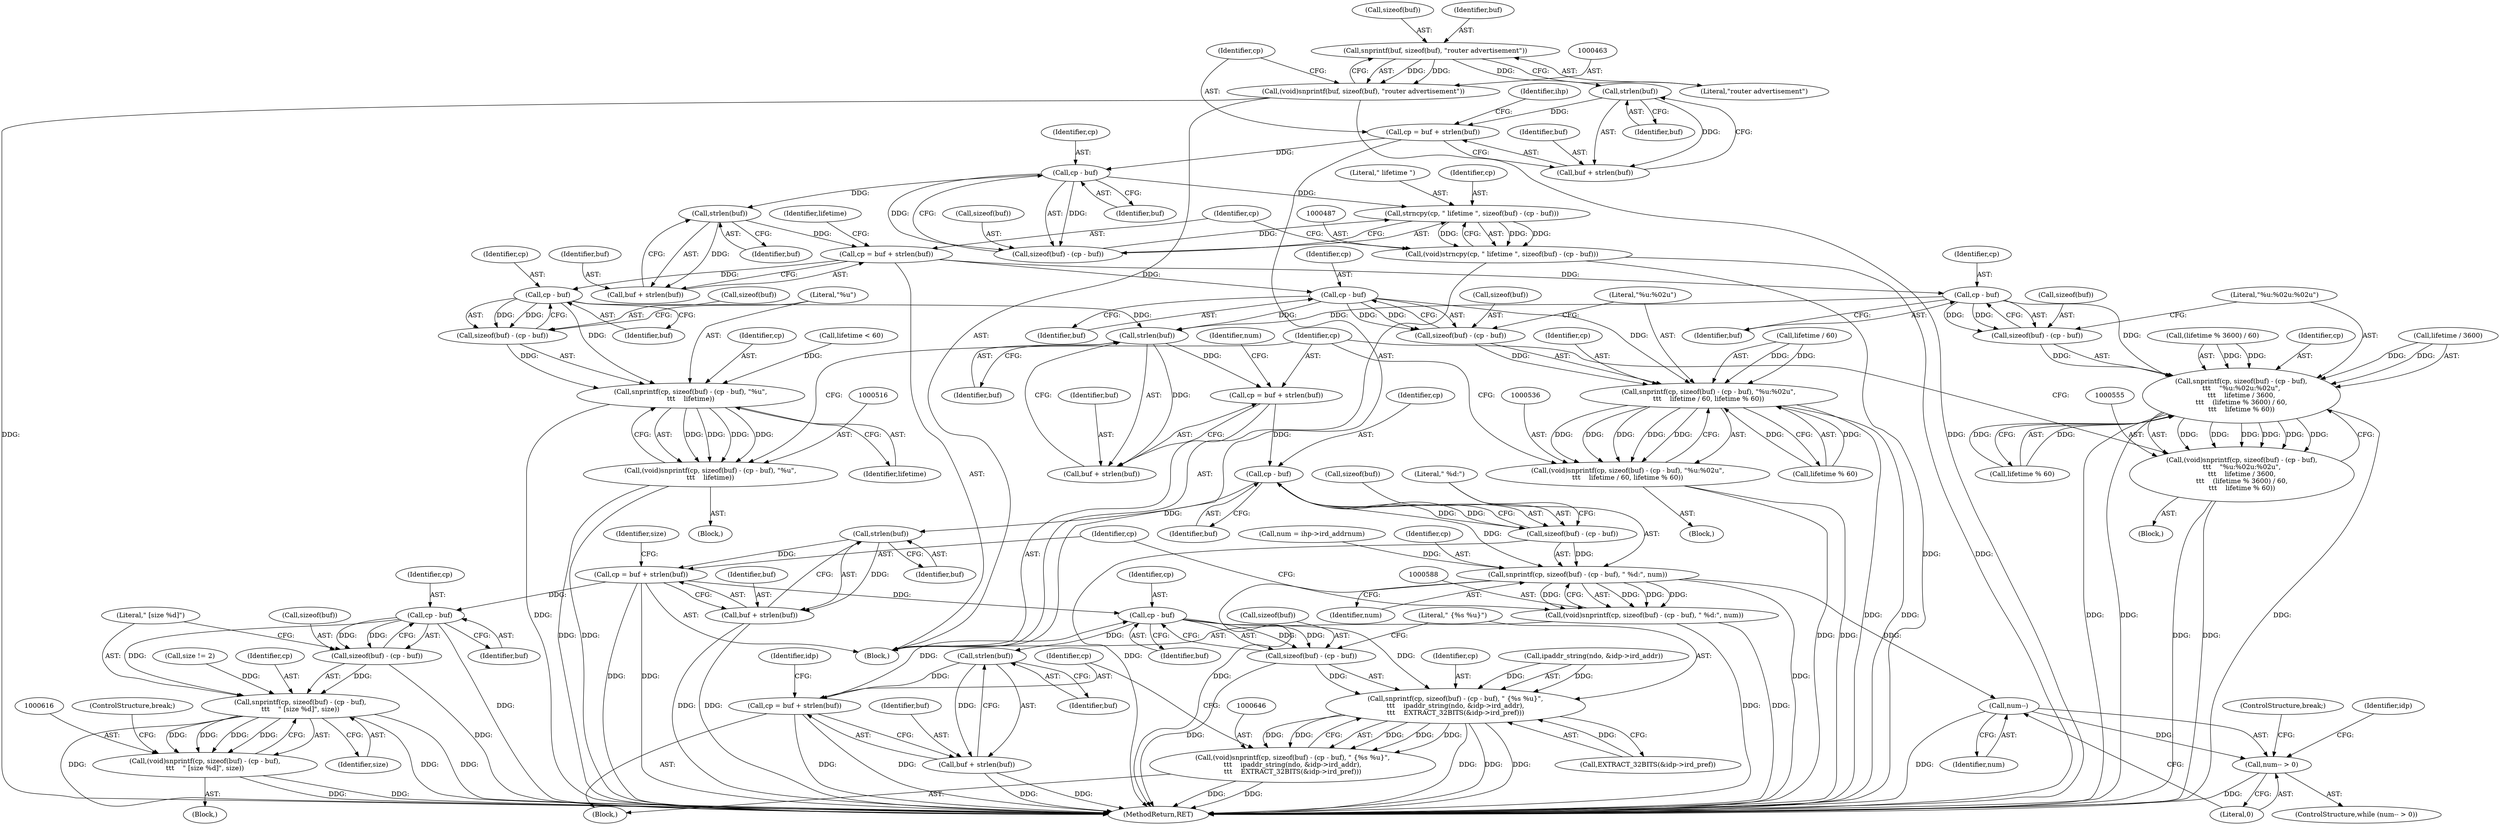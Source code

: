 digraph "0_tcpdump_2b62d1dda41590db29368ec7ba5f4faf3464765a@API" {
"1000464" [label="(Call,snprintf(buf, sizeof(buf), \"router advertisement\"))"];
"1000462" [label="(Call,(void)snprintf(buf, sizeof(buf), \"router advertisement\"))"];
"1000473" [label="(Call,strlen(buf))"];
"1000469" [label="(Call,cp = buf + strlen(buf))"];
"1000494" [label="(Call,cp - buf)"];
"1000488" [label="(Call,strncpy(cp, \" lifetime \", sizeof(buf) - (cp - buf)))"];
"1000486" [label="(Call,(void)strncpy(cp, \" lifetime \", sizeof(buf) - (cp - buf)))"];
"1000491" [label="(Call,sizeof(buf) - (cp - buf))"];
"1000501" [label="(Call,strlen(buf))"];
"1000497" [label="(Call,cp = buf + strlen(buf))"];
"1000522" [label="(Call,cp - buf)"];
"1000517" [label="(Call,snprintf(cp, sizeof(buf) - (cp - buf), \"%u\",\n\t\t\t    lifetime))"];
"1000515" [label="(Call,(void)snprintf(cp, sizeof(buf) - (cp - buf), \"%u\",\n\t\t\t    lifetime))"];
"1000519" [label="(Call,sizeof(buf) - (cp - buf))"];
"1000580" [label="(Call,strlen(buf))"];
"1000576" [label="(Call,cp = buf + strlen(buf))"];
"1000594" [label="(Call,cp - buf)"];
"1000589" [label="(Call,snprintf(cp, sizeof(buf) - (cp - buf), \" %d:\", num))"];
"1000587" [label="(Call,(void)snprintf(cp, sizeof(buf) - (cp - buf), \" %d:\", num))"];
"1000638" [label="(Call,num--)"];
"1000637" [label="(Call,num-- > 0)"];
"1000591" [label="(Call,sizeof(buf) - (cp - buf))"];
"1000603" [label="(Call,strlen(buf))"];
"1000599" [label="(Call,cp = buf + strlen(buf))"];
"1000622" [label="(Call,cp - buf)"];
"1000617" [label="(Call,snprintf(cp, sizeof(buf) - (cp - buf),\n\t\t\t    \" [size %d]\", size))"];
"1000615" [label="(Call,(void)snprintf(cp, sizeof(buf) - (cp - buf),\n\t\t\t    \" [size %d]\", size))"];
"1000619" [label="(Call,sizeof(buf) - (cp - buf))"];
"1000652" [label="(Call,cp - buf)"];
"1000647" [label="(Call,snprintf(cp, sizeof(buf) - (cp - buf), \" {%s %u}\",\n\t\t\t    ipaddr_string(ndo, &idp->ird_addr),\n\t\t\t    EXTRACT_32BITS(&idp->ird_pref)))"];
"1000645" [label="(Call,(void)snprintf(cp, sizeof(buf) - (cp - buf), \" {%s %u}\",\n\t\t\t    ipaddr_string(ndo, &idp->ird_addr),\n\t\t\t    EXTRACT_32BITS(&idp->ird_pref)))"];
"1000649" [label="(Call,sizeof(buf) - (cp - buf))"];
"1000671" [label="(Call,strlen(buf))"];
"1000667" [label="(Call,cp = buf + strlen(buf))"];
"1000669" [label="(Call,buf + strlen(buf))"];
"1000601" [label="(Call,buf + strlen(buf))"];
"1000578" [label="(Call,buf + strlen(buf))"];
"1000542" [label="(Call,cp - buf)"];
"1000537" [label="(Call,snprintf(cp, sizeof(buf) - (cp - buf), \"%u:%02u\",\n\t\t\t    lifetime / 60, lifetime % 60))"];
"1000535" [label="(Call,(void)snprintf(cp, sizeof(buf) - (cp - buf), \"%u:%02u\",\n\t\t\t    lifetime / 60, lifetime % 60))"];
"1000539" [label="(Call,sizeof(buf) - (cp - buf))"];
"1000561" [label="(Call,cp - buf)"];
"1000556" [label="(Call,snprintf(cp, sizeof(buf) - (cp - buf),\n\t\t\t    \"%u:%02u:%02u\",\n\t\t\t    lifetime / 3600,\n\t\t\t    (lifetime % 3600) / 60,\n\t\t\t    lifetime % 60))"];
"1000554" [label="(Call,(void)snprintf(cp, sizeof(buf) - (cp - buf),\n\t\t\t    \"%u:%02u:%02u\",\n\t\t\t    lifetime / 3600,\n\t\t\t    (lifetime % 3600) / 60,\n\t\t\t    lifetime % 60))"];
"1000558" [label="(Call,sizeof(buf) - (cp - buf))"];
"1000499" [label="(Call,buf + strlen(buf))"];
"1000471" [label="(Call,buf + strlen(buf))"];
"1000490" [label="(Literal,\" lifetime \")"];
"1000649" [label="(Call,sizeof(buf) - (cp - buf))"];
"1000577" [label="(Identifier,cp)"];
"1000638" [label="(Call,num--)"];
"1000491" [label="(Call,sizeof(buf) - (cp - buf))"];
"1000672" [label="(Identifier,buf)"];
"1000606" [label="(Identifier,size)"];
"1000518" [label="(Identifier,cp)"];
"1000640" [label="(Literal,0)"];
"1000564" [label="(Literal,\"%u:%02u:%02u\")"];
"1000537" [label="(Call,snprintf(cp, sizeof(buf) - (cp - buf), \"%u:%02u\",\n\t\t\t    lifetime / 60, lifetime % 60))"];
"1000624" [label="(Identifier,buf)"];
"1000674" [label="(Identifier,idp)"];
"1000499" [label="(Call,buf + strlen(buf))"];
"1000561" [label="(Call,cp - buf)"];
"1000523" [label="(Identifier,cp)"];
"1000590" [label="(Identifier,cp)"];
"1000645" [label="(Call,(void)snprintf(cp, sizeof(buf) - (cp - buf), \" {%s %u}\",\n\t\t\t    ipaddr_string(ndo, &idp->ird_addr),\n\t\t\t    EXTRACT_32BITS(&idp->ird_pref)))"];
"1000636" [label="(ControlStructure,while (num-- > 0))"];
"1000611" [label="(Call,size != 2)"];
"1000647" [label="(Call,snprintf(cp, sizeof(buf) - (cp - buf), \" {%s %u}\",\n\t\t\t    ipaddr_string(ndo, &idp->ird_addr),\n\t\t\t    EXTRACT_32BITS(&idp->ird_pref)))"];
"1000486" [label="(Call,(void)strncpy(cp, \" lifetime \", sizeof(buf) - (cp - buf)))"];
"1000601" [label="(Call,buf + strlen(buf))"];
"1000517" [label="(Call,snprintf(cp, sizeof(buf) - (cp - buf), \"%u\",\n\t\t\t    lifetime))"];
"1000668" [label="(Identifier,cp)"];
"1000545" [label="(Literal,\"%u:%02u\")"];
"1000538" [label="(Identifier,cp)"];
"1000568" [label="(Call,(lifetime % 3600) / 60)"];
"1000471" [label="(Call,buf + strlen(buf))"];
"1000556" [label="(Call,snprintf(cp, sizeof(buf) - (cp - buf),\n\t\t\t    \"%u:%02u:%02u\",\n\t\t\t    lifetime / 3600,\n\t\t\t    (lifetime % 3600) / 60,\n\t\t\t    lifetime % 60))"];
"1000603" [label="(Call,strlen(buf))"];
"1000573" [label="(Call,lifetime % 60)"];
"1000600" [label="(Identifier,cp)"];
"1000641" [label="(Block,)"];
"1000596" [label="(Identifier,buf)"];
"1000592" [label="(Call,sizeof(buf))"];
"1001245" [label="(MethodReturn,RET)"];
"1000589" [label="(Call,snprintf(cp, sizeof(buf) - (cp - buf), \" %d:\", num))"];
"1000525" [label="(Literal,\"%u\")"];
"1000662" [label="(Call,EXTRACT_32BITS(&idp->ird_pref))"];
"1000474" [label="(Identifier,buf)"];
"1000543" [label="(Identifier,cp)"];
"1000563" [label="(Identifier,buf)"];
"1000597" [label="(Literal,\" %d:\")"];
"1000578" [label="(Call,buf + strlen(buf))"];
"1000544" [label="(Identifier,buf)"];
"1000626" [label="(Identifier,size)"];
"1000535" [label="(Call,(void)snprintf(cp, sizeof(buf) - (cp - buf), \"%u:%02u\",\n\t\t\t    lifetime / 60, lifetime % 60))"];
"1000464" [label="(Call,snprintf(buf, sizeof(buf), \"router advertisement\"))"];
"1000526" [label="(Identifier,lifetime)"];
"1000654" [label="(Identifier,buf)"];
"1000496" [label="(Identifier,buf)"];
"1000520" [label="(Call,sizeof(buf))"];
"1000546" [label="(Call,lifetime / 60)"];
"1000581" [label="(Identifier,buf)"];
"1000522" [label="(Call,cp - buf)"];
"1000498" [label="(Identifier,cp)"];
"1000637" [label="(Call,num-- > 0)"];
"1000639" [label="(Identifier,num)"];
"1000473" [label="(Call,strlen(buf))"];
"1000511" [label="(Call,lifetime < 60)"];
"1000648" [label="(Identifier,cp)"];
"1000470" [label="(Identifier,cp)"];
"1000515" [label="(Call,(void)snprintf(cp, sizeof(buf) - (cp - buf), \"%u\",\n\t\t\t    lifetime))"];
"1000558" [label="(Call,sizeof(buf) - (cp - buf))"];
"1000502" [label="(Identifier,buf)"];
"1000514" [label="(Block,)"];
"1000559" [label="(Call,sizeof(buf))"];
"1000587" [label="(Call,(void)snprintf(cp, sizeof(buf) - (cp - buf), \" %d:\", num))"];
"1000594" [label="(Call,cp - buf)"];
"1000489" [label="(Identifier,cp)"];
"1000488" [label="(Call,strncpy(cp, \" lifetime \", sizeof(buf) - (cp - buf)))"];
"1000554" [label="(Call,(void)snprintf(cp, sizeof(buf) - (cp - buf),\n\t\t\t    \"%u:%02u:%02u\",\n\t\t\t    lifetime / 3600,\n\t\t\t    (lifetime % 3600) / 60,\n\t\t\t    lifetime % 60))"];
"1000476" [label="(Identifier,ihp)"];
"1000472" [label="(Identifier,buf)"];
"1000580" [label="(Call,strlen(buf))"];
"1000622" [label="(Call,cp - buf)"];
"1000504" [label="(Identifier,lifetime)"];
"1000466" [label="(Call,sizeof(buf))"];
"1000627" [label="(ControlStructure,break;)"];
"1000669" [label="(Call,buf + strlen(buf))"];
"1000542" [label="(Call,cp - buf)"];
"1000492" [label="(Call,sizeof(buf))"];
"1000667" [label="(Call,cp = buf + strlen(buf))"];
"1000617" [label="(Call,snprintf(cp, sizeof(buf) - (cp - buf),\n\t\t\t    \" [size %d]\", size))"];
"1000595" [label="(Identifier,cp)"];
"1000557" [label="(Identifier,cp)"];
"1000553" [label="(Block,)"];
"1000579" [label="(Identifier,buf)"];
"1000497" [label="(Call,cp = buf + strlen(buf))"];
"1000619" [label="(Call,sizeof(buf) - (cp - buf))"];
"1000583" [label="(Identifier,num)"];
"1000562" [label="(Identifier,cp)"];
"1000469" [label="(Call,cp = buf + strlen(buf))"];
"1000582" [label="(Call,num = ihp->ird_addrnum)"];
"1000549" [label="(Call,lifetime % 60)"];
"1000540" [label="(Call,sizeof(buf))"];
"1000524" [label="(Identifier,buf)"];
"1000604" [label="(Identifier,buf)"];
"1000456" [label="(Block,)"];
"1000539" [label="(Call,sizeof(buf) - (cp - buf))"];
"1000465" [label="(Identifier,buf)"];
"1000614" [label="(Block,)"];
"1000656" [label="(Call,ipaddr_string(ndo, &idp->ird_addr))"];
"1000591" [label="(Call,sizeof(buf) - (cp - buf))"];
"1000618" [label="(Identifier,cp)"];
"1000602" [label="(Identifier,buf)"];
"1000652" [label="(Call,cp - buf)"];
"1000494" [label="(Call,cp - buf)"];
"1000599" [label="(Call,cp = buf + strlen(buf))"];
"1000500" [label="(Identifier,buf)"];
"1000462" [label="(Call,(void)snprintf(buf, sizeof(buf), \"router advertisement\"))"];
"1000519" [label="(Call,sizeof(buf) - (cp - buf))"];
"1000644" [label="(Identifier,idp)"];
"1000620" [label="(Call,sizeof(buf))"];
"1000576" [label="(Call,cp = buf + strlen(buf))"];
"1000671" [label="(Call,strlen(buf))"];
"1000655" [label="(Literal,\" {%s %u}\")"];
"1000565" [label="(Call,lifetime / 3600)"];
"1000650" [label="(Call,sizeof(buf))"];
"1000534" [label="(Block,)"];
"1000468" [label="(Literal,\"router advertisement\")"];
"1000623" [label="(Identifier,cp)"];
"1000501" [label="(Call,strlen(buf))"];
"1000615" [label="(Call,(void)snprintf(cp, sizeof(buf) - (cp - buf),\n\t\t\t    \" [size %d]\", size))"];
"1000625" [label="(Literal,\" [size %d]\")"];
"1000670" [label="(Identifier,buf)"];
"1000675" [label="(ControlStructure,break;)"];
"1000653" [label="(Identifier,cp)"];
"1000598" [label="(Identifier,num)"];
"1000495" [label="(Identifier,cp)"];
"1000464" -> "1000462"  [label="AST: "];
"1000464" -> "1000468"  [label="CFG: "];
"1000465" -> "1000464"  [label="AST: "];
"1000466" -> "1000464"  [label="AST: "];
"1000468" -> "1000464"  [label="AST: "];
"1000462" -> "1000464"  [label="CFG: "];
"1000464" -> "1000462"  [label="DDG: "];
"1000464" -> "1000462"  [label="DDG: "];
"1000464" -> "1000473"  [label="DDG: "];
"1000462" -> "1000456"  [label="AST: "];
"1000463" -> "1000462"  [label="AST: "];
"1000470" -> "1000462"  [label="CFG: "];
"1000462" -> "1001245"  [label="DDG: "];
"1000462" -> "1001245"  [label="DDG: "];
"1000473" -> "1000471"  [label="AST: "];
"1000473" -> "1000474"  [label="CFG: "];
"1000474" -> "1000473"  [label="AST: "];
"1000471" -> "1000473"  [label="CFG: "];
"1000473" -> "1000469"  [label="DDG: "];
"1000473" -> "1000471"  [label="DDG: "];
"1000469" -> "1000456"  [label="AST: "];
"1000469" -> "1000471"  [label="CFG: "];
"1000470" -> "1000469"  [label="AST: "];
"1000471" -> "1000469"  [label="AST: "];
"1000476" -> "1000469"  [label="CFG: "];
"1000469" -> "1000494"  [label="DDG: "];
"1000494" -> "1000491"  [label="AST: "];
"1000494" -> "1000496"  [label="CFG: "];
"1000495" -> "1000494"  [label="AST: "];
"1000496" -> "1000494"  [label="AST: "];
"1000491" -> "1000494"  [label="CFG: "];
"1000494" -> "1000488"  [label="DDG: "];
"1000494" -> "1000491"  [label="DDG: "];
"1000494" -> "1000491"  [label="DDG: "];
"1000494" -> "1000501"  [label="DDG: "];
"1000488" -> "1000486"  [label="AST: "];
"1000488" -> "1000491"  [label="CFG: "];
"1000489" -> "1000488"  [label="AST: "];
"1000490" -> "1000488"  [label="AST: "];
"1000491" -> "1000488"  [label="AST: "];
"1000486" -> "1000488"  [label="CFG: "];
"1000488" -> "1000486"  [label="DDG: "];
"1000488" -> "1000486"  [label="DDG: "];
"1000488" -> "1000486"  [label="DDG: "];
"1000491" -> "1000488"  [label="DDG: "];
"1000486" -> "1000456"  [label="AST: "];
"1000487" -> "1000486"  [label="AST: "];
"1000498" -> "1000486"  [label="CFG: "];
"1000486" -> "1001245"  [label="DDG: "];
"1000486" -> "1001245"  [label="DDG: "];
"1000492" -> "1000491"  [label="AST: "];
"1000501" -> "1000499"  [label="AST: "];
"1000501" -> "1000502"  [label="CFG: "];
"1000502" -> "1000501"  [label="AST: "];
"1000499" -> "1000501"  [label="CFG: "];
"1000501" -> "1000497"  [label="DDG: "];
"1000501" -> "1000499"  [label="DDG: "];
"1000497" -> "1000456"  [label="AST: "];
"1000497" -> "1000499"  [label="CFG: "];
"1000498" -> "1000497"  [label="AST: "];
"1000499" -> "1000497"  [label="AST: "];
"1000504" -> "1000497"  [label="CFG: "];
"1000497" -> "1000522"  [label="DDG: "];
"1000497" -> "1000542"  [label="DDG: "];
"1000497" -> "1000561"  [label="DDG: "];
"1000522" -> "1000519"  [label="AST: "];
"1000522" -> "1000524"  [label="CFG: "];
"1000523" -> "1000522"  [label="AST: "];
"1000524" -> "1000522"  [label="AST: "];
"1000519" -> "1000522"  [label="CFG: "];
"1000522" -> "1000517"  [label="DDG: "];
"1000522" -> "1000519"  [label="DDG: "];
"1000522" -> "1000519"  [label="DDG: "];
"1000522" -> "1000580"  [label="DDG: "];
"1000517" -> "1000515"  [label="AST: "];
"1000517" -> "1000526"  [label="CFG: "];
"1000518" -> "1000517"  [label="AST: "];
"1000519" -> "1000517"  [label="AST: "];
"1000525" -> "1000517"  [label="AST: "];
"1000526" -> "1000517"  [label="AST: "];
"1000515" -> "1000517"  [label="CFG: "];
"1000517" -> "1001245"  [label="DDG: "];
"1000517" -> "1000515"  [label="DDG: "];
"1000517" -> "1000515"  [label="DDG: "];
"1000517" -> "1000515"  [label="DDG: "];
"1000517" -> "1000515"  [label="DDG: "];
"1000519" -> "1000517"  [label="DDG: "];
"1000511" -> "1000517"  [label="DDG: "];
"1000515" -> "1000514"  [label="AST: "];
"1000516" -> "1000515"  [label="AST: "];
"1000577" -> "1000515"  [label="CFG: "];
"1000515" -> "1001245"  [label="DDG: "];
"1000515" -> "1001245"  [label="DDG: "];
"1000520" -> "1000519"  [label="AST: "];
"1000525" -> "1000519"  [label="CFG: "];
"1000580" -> "1000578"  [label="AST: "];
"1000580" -> "1000581"  [label="CFG: "];
"1000581" -> "1000580"  [label="AST: "];
"1000578" -> "1000580"  [label="CFG: "];
"1000580" -> "1000576"  [label="DDG: "];
"1000580" -> "1000578"  [label="DDG: "];
"1000561" -> "1000580"  [label="DDG: "];
"1000542" -> "1000580"  [label="DDG: "];
"1000576" -> "1000456"  [label="AST: "];
"1000576" -> "1000578"  [label="CFG: "];
"1000577" -> "1000576"  [label="AST: "];
"1000578" -> "1000576"  [label="AST: "];
"1000583" -> "1000576"  [label="CFG: "];
"1000576" -> "1000594"  [label="DDG: "];
"1000594" -> "1000591"  [label="AST: "];
"1000594" -> "1000596"  [label="CFG: "];
"1000595" -> "1000594"  [label="AST: "];
"1000596" -> "1000594"  [label="AST: "];
"1000591" -> "1000594"  [label="CFG: "];
"1000594" -> "1000589"  [label="DDG: "];
"1000594" -> "1000591"  [label="DDG: "];
"1000594" -> "1000591"  [label="DDG: "];
"1000594" -> "1000603"  [label="DDG: "];
"1000589" -> "1000587"  [label="AST: "];
"1000589" -> "1000598"  [label="CFG: "];
"1000590" -> "1000589"  [label="AST: "];
"1000591" -> "1000589"  [label="AST: "];
"1000597" -> "1000589"  [label="AST: "];
"1000598" -> "1000589"  [label="AST: "];
"1000587" -> "1000589"  [label="CFG: "];
"1000589" -> "1001245"  [label="DDG: "];
"1000589" -> "1001245"  [label="DDG: "];
"1000589" -> "1000587"  [label="DDG: "];
"1000589" -> "1000587"  [label="DDG: "];
"1000589" -> "1000587"  [label="DDG: "];
"1000589" -> "1000587"  [label="DDG: "];
"1000591" -> "1000589"  [label="DDG: "];
"1000582" -> "1000589"  [label="DDG: "];
"1000589" -> "1000638"  [label="DDG: "];
"1000587" -> "1000456"  [label="AST: "];
"1000588" -> "1000587"  [label="AST: "];
"1000600" -> "1000587"  [label="CFG: "];
"1000587" -> "1001245"  [label="DDG: "];
"1000587" -> "1001245"  [label="DDG: "];
"1000638" -> "1000637"  [label="AST: "];
"1000638" -> "1000639"  [label="CFG: "];
"1000639" -> "1000638"  [label="AST: "];
"1000640" -> "1000638"  [label="CFG: "];
"1000638" -> "1001245"  [label="DDG: "];
"1000638" -> "1000637"  [label="DDG: "];
"1000637" -> "1000636"  [label="AST: "];
"1000637" -> "1000640"  [label="CFG: "];
"1000640" -> "1000637"  [label="AST: "];
"1000644" -> "1000637"  [label="CFG: "];
"1000675" -> "1000637"  [label="CFG: "];
"1000637" -> "1001245"  [label="DDG: "];
"1000592" -> "1000591"  [label="AST: "];
"1000597" -> "1000591"  [label="CFG: "];
"1000591" -> "1001245"  [label="DDG: "];
"1000603" -> "1000601"  [label="AST: "];
"1000603" -> "1000604"  [label="CFG: "];
"1000604" -> "1000603"  [label="AST: "];
"1000601" -> "1000603"  [label="CFG: "];
"1000603" -> "1000599"  [label="DDG: "];
"1000603" -> "1000601"  [label="DDG: "];
"1000599" -> "1000456"  [label="AST: "];
"1000599" -> "1000601"  [label="CFG: "];
"1000600" -> "1000599"  [label="AST: "];
"1000601" -> "1000599"  [label="AST: "];
"1000606" -> "1000599"  [label="CFG: "];
"1000599" -> "1001245"  [label="DDG: "];
"1000599" -> "1001245"  [label="DDG: "];
"1000599" -> "1000622"  [label="DDG: "];
"1000599" -> "1000652"  [label="DDG: "];
"1000622" -> "1000619"  [label="AST: "];
"1000622" -> "1000624"  [label="CFG: "];
"1000623" -> "1000622"  [label="AST: "];
"1000624" -> "1000622"  [label="AST: "];
"1000619" -> "1000622"  [label="CFG: "];
"1000622" -> "1001245"  [label="DDG: "];
"1000622" -> "1000617"  [label="DDG: "];
"1000622" -> "1000619"  [label="DDG: "];
"1000622" -> "1000619"  [label="DDG: "];
"1000617" -> "1000615"  [label="AST: "];
"1000617" -> "1000626"  [label="CFG: "];
"1000618" -> "1000617"  [label="AST: "];
"1000619" -> "1000617"  [label="AST: "];
"1000625" -> "1000617"  [label="AST: "];
"1000626" -> "1000617"  [label="AST: "];
"1000615" -> "1000617"  [label="CFG: "];
"1000617" -> "1001245"  [label="DDG: "];
"1000617" -> "1001245"  [label="DDG: "];
"1000617" -> "1001245"  [label="DDG: "];
"1000617" -> "1000615"  [label="DDG: "];
"1000617" -> "1000615"  [label="DDG: "];
"1000617" -> "1000615"  [label="DDG: "];
"1000617" -> "1000615"  [label="DDG: "];
"1000619" -> "1000617"  [label="DDG: "];
"1000611" -> "1000617"  [label="DDG: "];
"1000615" -> "1000614"  [label="AST: "];
"1000616" -> "1000615"  [label="AST: "];
"1000627" -> "1000615"  [label="CFG: "];
"1000615" -> "1001245"  [label="DDG: "];
"1000615" -> "1001245"  [label="DDG: "];
"1000620" -> "1000619"  [label="AST: "];
"1000625" -> "1000619"  [label="CFG: "];
"1000619" -> "1001245"  [label="DDG: "];
"1000652" -> "1000649"  [label="AST: "];
"1000652" -> "1000654"  [label="CFG: "];
"1000653" -> "1000652"  [label="AST: "];
"1000654" -> "1000652"  [label="AST: "];
"1000649" -> "1000652"  [label="CFG: "];
"1000652" -> "1000647"  [label="DDG: "];
"1000652" -> "1000649"  [label="DDG: "];
"1000652" -> "1000649"  [label="DDG: "];
"1000667" -> "1000652"  [label="DDG: "];
"1000652" -> "1000671"  [label="DDG: "];
"1000647" -> "1000645"  [label="AST: "];
"1000647" -> "1000662"  [label="CFG: "];
"1000648" -> "1000647"  [label="AST: "];
"1000649" -> "1000647"  [label="AST: "];
"1000655" -> "1000647"  [label="AST: "];
"1000656" -> "1000647"  [label="AST: "];
"1000662" -> "1000647"  [label="AST: "];
"1000645" -> "1000647"  [label="CFG: "];
"1000647" -> "1001245"  [label="DDG: "];
"1000647" -> "1001245"  [label="DDG: "];
"1000647" -> "1001245"  [label="DDG: "];
"1000647" -> "1000645"  [label="DDG: "];
"1000647" -> "1000645"  [label="DDG: "];
"1000647" -> "1000645"  [label="DDG: "];
"1000647" -> "1000645"  [label="DDG: "];
"1000647" -> "1000645"  [label="DDG: "];
"1000649" -> "1000647"  [label="DDG: "];
"1000656" -> "1000647"  [label="DDG: "];
"1000656" -> "1000647"  [label="DDG: "];
"1000662" -> "1000647"  [label="DDG: "];
"1000645" -> "1000641"  [label="AST: "];
"1000646" -> "1000645"  [label="AST: "];
"1000668" -> "1000645"  [label="CFG: "];
"1000645" -> "1001245"  [label="DDG: "];
"1000645" -> "1001245"  [label="DDG: "];
"1000650" -> "1000649"  [label="AST: "];
"1000655" -> "1000649"  [label="CFG: "];
"1000649" -> "1001245"  [label="DDG: "];
"1000671" -> "1000669"  [label="AST: "];
"1000671" -> "1000672"  [label="CFG: "];
"1000672" -> "1000671"  [label="AST: "];
"1000669" -> "1000671"  [label="CFG: "];
"1000671" -> "1000667"  [label="DDG: "];
"1000671" -> "1000669"  [label="DDG: "];
"1000667" -> "1000641"  [label="AST: "];
"1000667" -> "1000669"  [label="CFG: "];
"1000668" -> "1000667"  [label="AST: "];
"1000669" -> "1000667"  [label="AST: "];
"1000674" -> "1000667"  [label="CFG: "];
"1000667" -> "1001245"  [label="DDG: "];
"1000667" -> "1001245"  [label="DDG: "];
"1000670" -> "1000669"  [label="AST: "];
"1000669" -> "1001245"  [label="DDG: "];
"1000669" -> "1001245"  [label="DDG: "];
"1000602" -> "1000601"  [label="AST: "];
"1000601" -> "1001245"  [label="DDG: "];
"1000601" -> "1001245"  [label="DDG: "];
"1000579" -> "1000578"  [label="AST: "];
"1000542" -> "1000539"  [label="AST: "];
"1000542" -> "1000544"  [label="CFG: "];
"1000543" -> "1000542"  [label="AST: "];
"1000544" -> "1000542"  [label="AST: "];
"1000539" -> "1000542"  [label="CFG: "];
"1000542" -> "1000537"  [label="DDG: "];
"1000542" -> "1000539"  [label="DDG: "];
"1000542" -> "1000539"  [label="DDG: "];
"1000537" -> "1000535"  [label="AST: "];
"1000537" -> "1000549"  [label="CFG: "];
"1000538" -> "1000537"  [label="AST: "];
"1000539" -> "1000537"  [label="AST: "];
"1000545" -> "1000537"  [label="AST: "];
"1000546" -> "1000537"  [label="AST: "];
"1000549" -> "1000537"  [label="AST: "];
"1000535" -> "1000537"  [label="CFG: "];
"1000537" -> "1001245"  [label="DDG: "];
"1000537" -> "1001245"  [label="DDG: "];
"1000537" -> "1000535"  [label="DDG: "];
"1000537" -> "1000535"  [label="DDG: "];
"1000537" -> "1000535"  [label="DDG: "];
"1000537" -> "1000535"  [label="DDG: "];
"1000537" -> "1000535"  [label="DDG: "];
"1000539" -> "1000537"  [label="DDG: "];
"1000546" -> "1000537"  [label="DDG: "];
"1000546" -> "1000537"  [label="DDG: "];
"1000549" -> "1000537"  [label="DDG: "];
"1000549" -> "1000537"  [label="DDG: "];
"1000535" -> "1000534"  [label="AST: "];
"1000536" -> "1000535"  [label="AST: "];
"1000577" -> "1000535"  [label="CFG: "];
"1000535" -> "1001245"  [label="DDG: "];
"1000535" -> "1001245"  [label="DDG: "];
"1000540" -> "1000539"  [label="AST: "];
"1000545" -> "1000539"  [label="CFG: "];
"1000561" -> "1000558"  [label="AST: "];
"1000561" -> "1000563"  [label="CFG: "];
"1000562" -> "1000561"  [label="AST: "];
"1000563" -> "1000561"  [label="AST: "];
"1000558" -> "1000561"  [label="CFG: "];
"1000561" -> "1000556"  [label="DDG: "];
"1000561" -> "1000558"  [label="DDG: "];
"1000561" -> "1000558"  [label="DDG: "];
"1000556" -> "1000554"  [label="AST: "];
"1000556" -> "1000573"  [label="CFG: "];
"1000557" -> "1000556"  [label="AST: "];
"1000558" -> "1000556"  [label="AST: "];
"1000564" -> "1000556"  [label="AST: "];
"1000565" -> "1000556"  [label="AST: "];
"1000568" -> "1000556"  [label="AST: "];
"1000573" -> "1000556"  [label="AST: "];
"1000554" -> "1000556"  [label="CFG: "];
"1000556" -> "1001245"  [label="DDG: "];
"1000556" -> "1001245"  [label="DDG: "];
"1000556" -> "1001245"  [label="DDG: "];
"1000556" -> "1000554"  [label="DDG: "];
"1000556" -> "1000554"  [label="DDG: "];
"1000556" -> "1000554"  [label="DDG: "];
"1000556" -> "1000554"  [label="DDG: "];
"1000556" -> "1000554"  [label="DDG: "];
"1000556" -> "1000554"  [label="DDG: "];
"1000558" -> "1000556"  [label="DDG: "];
"1000565" -> "1000556"  [label="DDG: "];
"1000565" -> "1000556"  [label="DDG: "];
"1000568" -> "1000556"  [label="DDG: "];
"1000568" -> "1000556"  [label="DDG: "];
"1000573" -> "1000556"  [label="DDG: "];
"1000573" -> "1000556"  [label="DDG: "];
"1000554" -> "1000553"  [label="AST: "];
"1000555" -> "1000554"  [label="AST: "];
"1000577" -> "1000554"  [label="CFG: "];
"1000554" -> "1001245"  [label="DDG: "];
"1000554" -> "1001245"  [label="DDG: "];
"1000559" -> "1000558"  [label="AST: "];
"1000564" -> "1000558"  [label="CFG: "];
"1000500" -> "1000499"  [label="AST: "];
"1000472" -> "1000471"  [label="AST: "];
}
